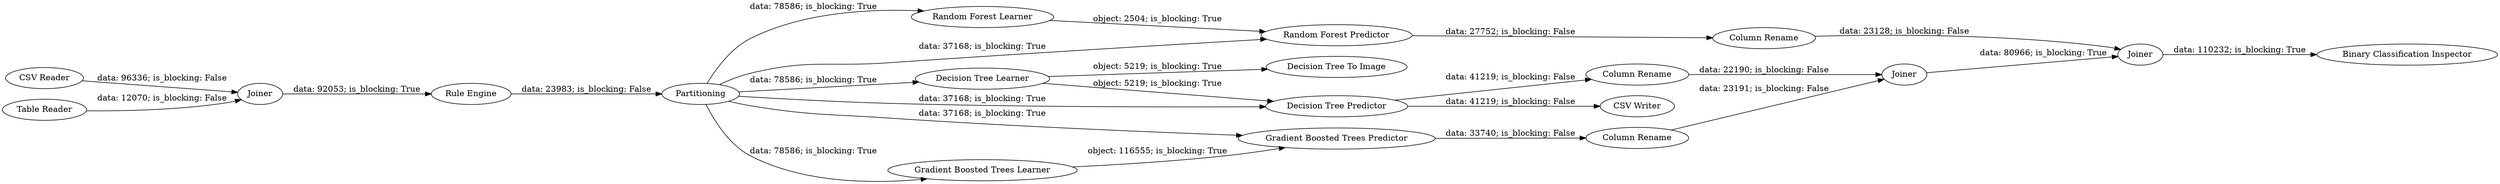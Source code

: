 digraph {
	"-1613142449486676748_25" [label="Column Rename"]
	"-1613142449486676748_23" [label="Column Rename"]
	"-1613142449486676748_35" [label="CSV Writer"]
	"-1613142449486676748_2" [label="CSV Reader"]
	"-1613142449486676748_30" [label="Random Forest Learner"]
	"-1613142449486676748_33" [label=Joiner]
	"-1613142449486676748_10" [label="Decision Tree Learner"]
	"-1613142449486676748_11" [label="Decision Tree Predictor"]
	"-1613142449486676748_28" [label="Gradient Boosted Trees Predictor"]
	"-1613142449486676748_34" [label="Decision Tree To Image"]
	"-1613142449486676748_31" [label="Random Forest Predictor"]
	"-1613142449486676748_5" [label=Joiner]
	"-1613142449486676748_32" [label="Column Rename"]
	"-1613142449486676748_9" [label="Rule Engine"]
	"-1613142449486676748_20" [label=Partitioning]
	"-1613142449486676748_1" [label="Table Reader"]
	"-1613142449486676748_27" [label="Gradient Boosted Trees Learner"]
	"-1613142449486676748_22" [label=Joiner]
	"-1613142449486676748_21" [label="Binary Classification Inspector"]
	"-1613142449486676748_28" -> "-1613142449486676748_23" [label="data: 33740; is_blocking: False"]
	"-1613142449486676748_11" -> "-1613142449486676748_25" [label="data: 41219; is_blocking: False"]
	"-1613142449486676748_20" -> "-1613142449486676748_11" [label="data: 37168; is_blocking: True"]
	"-1613142449486676748_30" -> "-1613142449486676748_31" [label="object: 2504; is_blocking: True"]
	"-1613142449486676748_23" -> "-1613142449486676748_22" [label="data: 23191; is_blocking: False"]
	"-1613142449486676748_25" -> "-1613142449486676748_22" [label="data: 22190; is_blocking: False"]
	"-1613142449486676748_27" -> "-1613142449486676748_28" [label="object: 116555; is_blocking: True"]
	"-1613142449486676748_11" -> "-1613142449486676748_35" [label="data: 41219; is_blocking: False"]
	"-1613142449486676748_33" -> "-1613142449486676748_21" [label="data: 110232; is_blocking: True"]
	"-1613142449486676748_10" -> "-1613142449486676748_34" [label="object: 5219; is_blocking: True"]
	"-1613142449486676748_20" -> "-1613142449486676748_31" [label="data: 37168; is_blocking: True"]
	"-1613142449486676748_5" -> "-1613142449486676748_9" [label="data: 92053; is_blocking: True"]
	"-1613142449486676748_32" -> "-1613142449486676748_33" [label="data: 23128; is_blocking: False"]
	"-1613142449486676748_9" -> "-1613142449486676748_20" [label="data: 23983; is_blocking: False"]
	"-1613142449486676748_20" -> "-1613142449486676748_10" [label="data: 78586; is_blocking: True"]
	"-1613142449486676748_20" -> "-1613142449486676748_30" [label="data: 78586; is_blocking: True"]
	"-1613142449486676748_2" -> "-1613142449486676748_5" [label="data: 96336; is_blocking: False"]
	"-1613142449486676748_22" -> "-1613142449486676748_33" [label="data: 80966; is_blocking: True"]
	"-1613142449486676748_10" -> "-1613142449486676748_11" [label="object: 5219; is_blocking: True"]
	"-1613142449486676748_20" -> "-1613142449486676748_28" [label="data: 37168; is_blocking: True"]
	"-1613142449486676748_20" -> "-1613142449486676748_27" [label="data: 78586; is_blocking: True"]
	"-1613142449486676748_1" -> "-1613142449486676748_5" [label="data: 12070; is_blocking: False"]
	"-1613142449486676748_31" -> "-1613142449486676748_32" [label="data: 27752; is_blocking: False"]
	rankdir=LR
}
